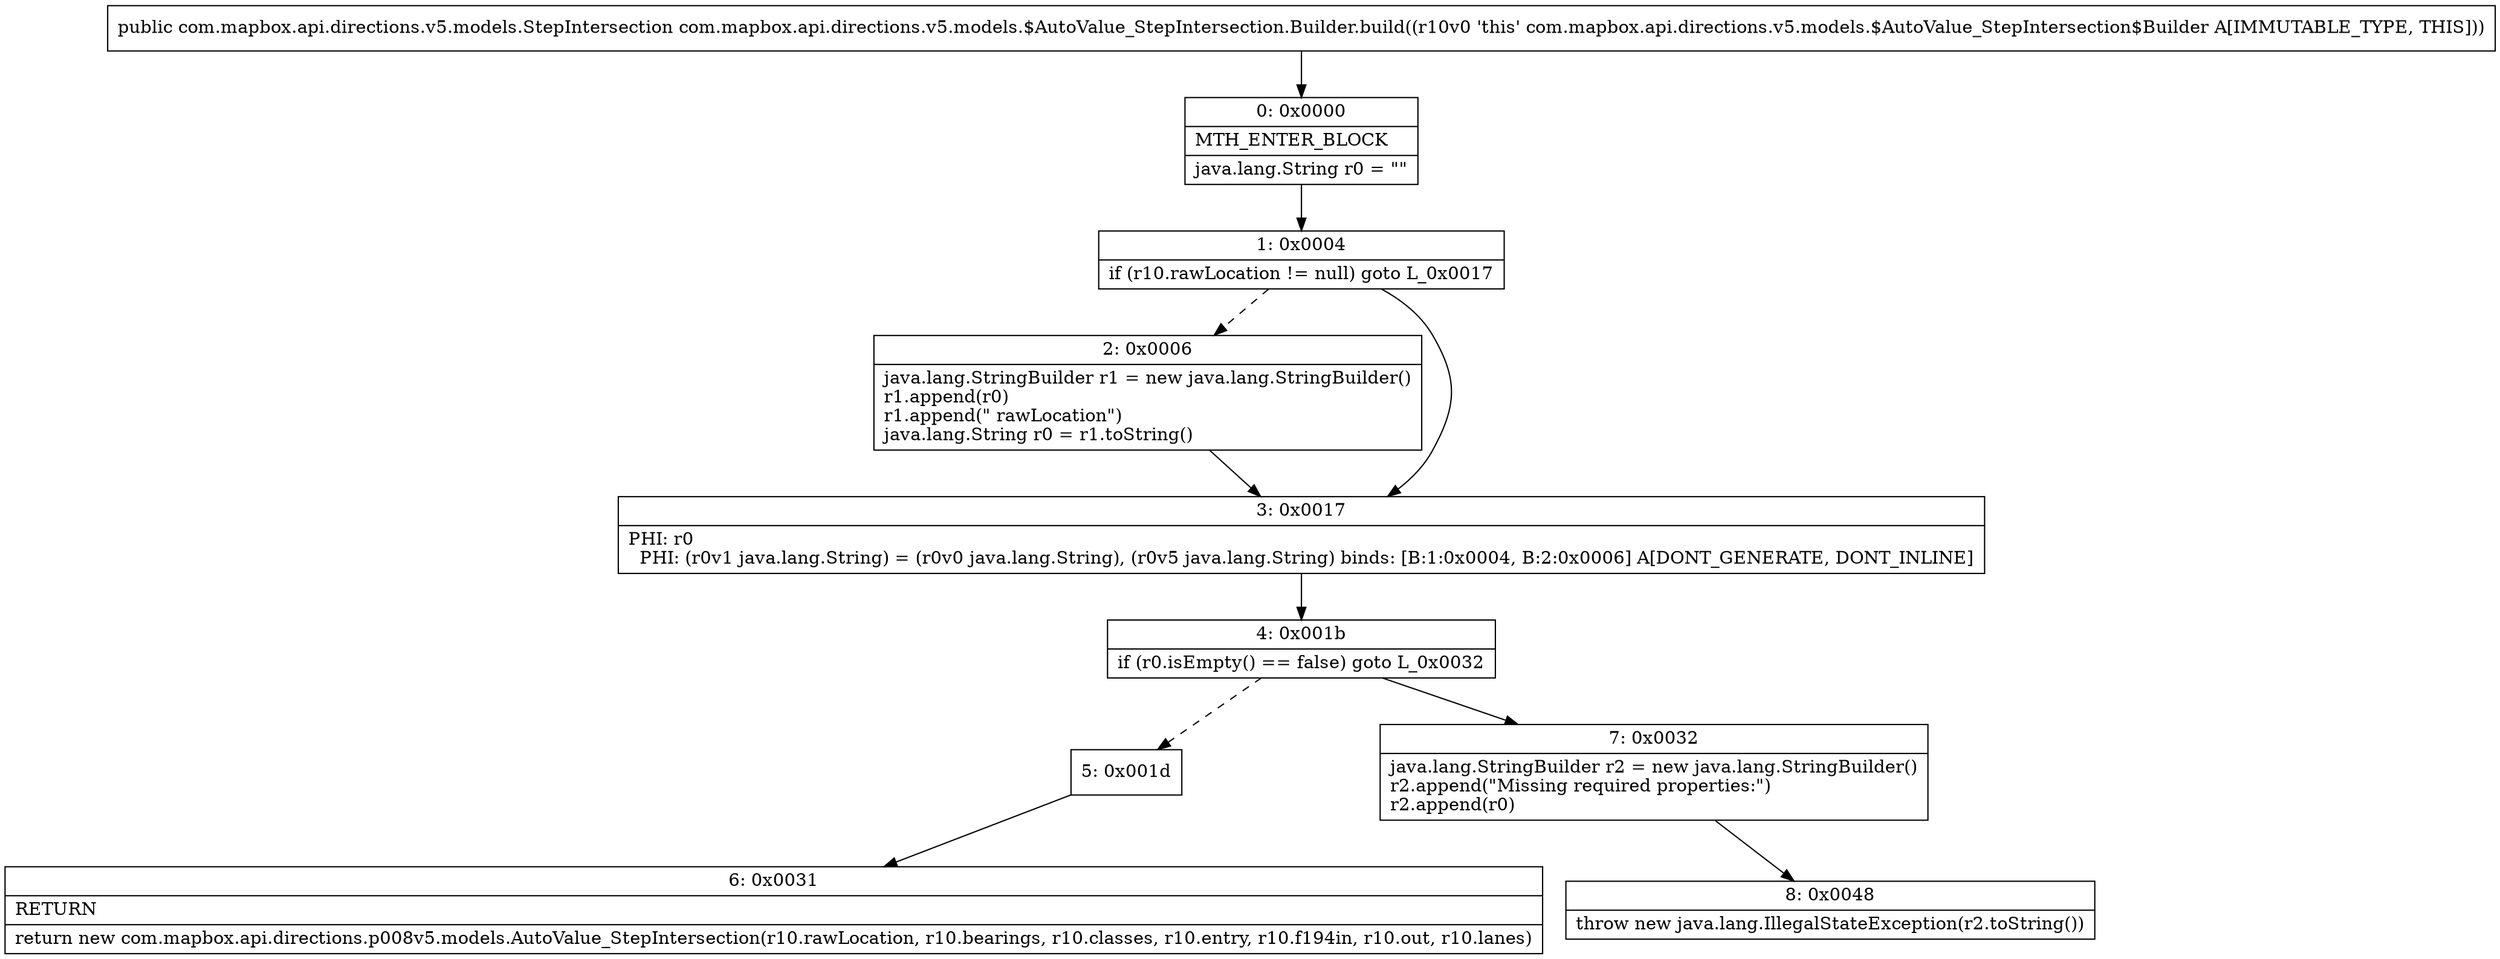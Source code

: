 digraph "CFG forcom.mapbox.api.directions.v5.models.$AutoValue_StepIntersection.Builder.build()Lcom\/mapbox\/api\/directions\/v5\/models\/StepIntersection;" {
Node_0 [shape=record,label="{0\:\ 0x0000|MTH_ENTER_BLOCK\l|java.lang.String r0 = \"\"\l}"];
Node_1 [shape=record,label="{1\:\ 0x0004|if (r10.rawLocation != null) goto L_0x0017\l}"];
Node_2 [shape=record,label="{2\:\ 0x0006|java.lang.StringBuilder r1 = new java.lang.StringBuilder()\lr1.append(r0)\lr1.append(\" rawLocation\")\ljava.lang.String r0 = r1.toString()\l}"];
Node_3 [shape=record,label="{3\:\ 0x0017|PHI: r0 \l  PHI: (r0v1 java.lang.String) = (r0v0 java.lang.String), (r0v5 java.lang.String) binds: [B:1:0x0004, B:2:0x0006] A[DONT_GENERATE, DONT_INLINE]\l}"];
Node_4 [shape=record,label="{4\:\ 0x001b|if (r0.isEmpty() == false) goto L_0x0032\l}"];
Node_5 [shape=record,label="{5\:\ 0x001d}"];
Node_6 [shape=record,label="{6\:\ 0x0031|RETURN\l|return new com.mapbox.api.directions.p008v5.models.AutoValue_StepIntersection(r10.rawLocation, r10.bearings, r10.classes, r10.entry, r10.f194in, r10.out, r10.lanes)\l}"];
Node_7 [shape=record,label="{7\:\ 0x0032|java.lang.StringBuilder r2 = new java.lang.StringBuilder()\lr2.append(\"Missing required properties:\")\lr2.append(r0)\l}"];
Node_8 [shape=record,label="{8\:\ 0x0048|throw new java.lang.IllegalStateException(r2.toString())\l}"];
MethodNode[shape=record,label="{public com.mapbox.api.directions.v5.models.StepIntersection com.mapbox.api.directions.v5.models.$AutoValue_StepIntersection.Builder.build((r10v0 'this' com.mapbox.api.directions.v5.models.$AutoValue_StepIntersection$Builder A[IMMUTABLE_TYPE, THIS])) }"];
MethodNode -> Node_0;
Node_0 -> Node_1;
Node_1 -> Node_2[style=dashed];
Node_1 -> Node_3;
Node_2 -> Node_3;
Node_3 -> Node_4;
Node_4 -> Node_5[style=dashed];
Node_4 -> Node_7;
Node_5 -> Node_6;
Node_7 -> Node_8;
}

